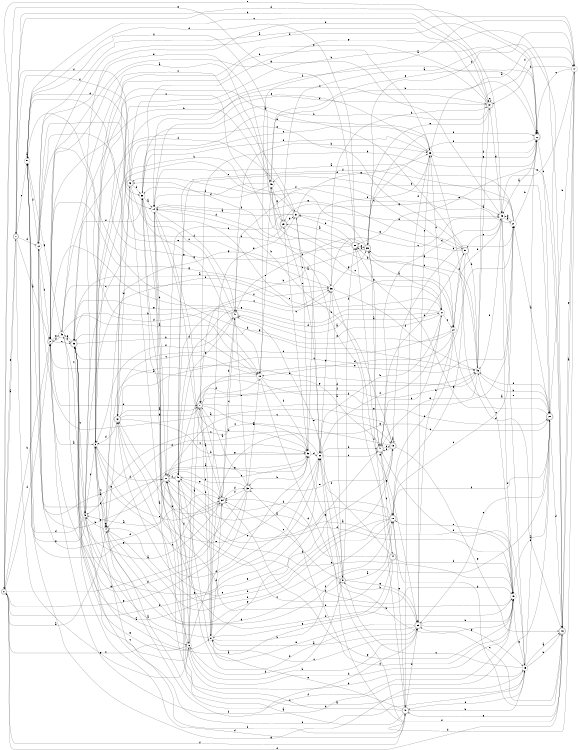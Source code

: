 digraph n42_9 {
__start0 [label="" shape="none"];

rankdir=LR;
size="8,5";

s0 [style="rounded,filled", color="black", fillcolor="white" shape="doublecircle", label="0"];
s1 [style="rounded,filled", color="black", fillcolor="white" shape="doublecircle", label="1"];
s2 [style="rounded,filled", color="black", fillcolor="white" shape="doublecircle", label="2"];
s3 [style="filled", color="black", fillcolor="white" shape="circle", label="3"];
s4 [style="filled", color="black", fillcolor="white" shape="circle", label="4"];
s5 [style="filled", color="black", fillcolor="white" shape="circle", label="5"];
s6 [style="filled", color="black", fillcolor="white" shape="circle", label="6"];
s7 [style="rounded,filled", color="black", fillcolor="white" shape="doublecircle", label="7"];
s8 [style="filled", color="black", fillcolor="white" shape="circle", label="8"];
s9 [style="rounded,filled", color="black", fillcolor="white" shape="doublecircle", label="9"];
s10 [style="rounded,filled", color="black", fillcolor="white" shape="doublecircle", label="10"];
s11 [style="rounded,filled", color="black", fillcolor="white" shape="doublecircle", label="11"];
s12 [style="filled", color="black", fillcolor="white" shape="circle", label="12"];
s13 [style="rounded,filled", color="black", fillcolor="white" shape="doublecircle", label="13"];
s14 [style="filled", color="black", fillcolor="white" shape="circle", label="14"];
s15 [style="filled", color="black", fillcolor="white" shape="circle", label="15"];
s16 [style="rounded,filled", color="black", fillcolor="white" shape="doublecircle", label="16"];
s17 [style="filled", color="black", fillcolor="white" shape="circle", label="17"];
s18 [style="filled", color="black", fillcolor="white" shape="circle", label="18"];
s19 [style="filled", color="black", fillcolor="white" shape="circle", label="19"];
s20 [style="rounded,filled", color="black", fillcolor="white" shape="doublecircle", label="20"];
s21 [style="filled", color="black", fillcolor="white" shape="circle", label="21"];
s22 [style="rounded,filled", color="black", fillcolor="white" shape="doublecircle", label="22"];
s23 [style="filled", color="black", fillcolor="white" shape="circle", label="23"];
s24 [style="filled", color="black", fillcolor="white" shape="circle", label="24"];
s25 [style="rounded,filled", color="black", fillcolor="white" shape="doublecircle", label="25"];
s26 [style="filled", color="black", fillcolor="white" shape="circle", label="26"];
s27 [style="filled", color="black", fillcolor="white" shape="circle", label="27"];
s28 [style="rounded,filled", color="black", fillcolor="white" shape="doublecircle", label="28"];
s29 [style="rounded,filled", color="black", fillcolor="white" shape="doublecircle", label="29"];
s30 [style="filled", color="black", fillcolor="white" shape="circle", label="30"];
s31 [style="rounded,filled", color="black", fillcolor="white" shape="doublecircle", label="31"];
s32 [style="filled", color="black", fillcolor="white" shape="circle", label="32"];
s33 [style="rounded,filled", color="black", fillcolor="white" shape="doublecircle", label="33"];
s34 [style="rounded,filled", color="black", fillcolor="white" shape="doublecircle", label="34"];
s35 [style="rounded,filled", color="black", fillcolor="white" shape="doublecircle", label="35"];
s36 [style="filled", color="black", fillcolor="white" shape="circle", label="36"];
s37 [style="rounded,filled", color="black", fillcolor="white" shape="doublecircle", label="37"];
s38 [style="filled", color="black", fillcolor="white" shape="circle", label="38"];
s39 [style="rounded,filled", color="black", fillcolor="white" shape="doublecircle", label="39"];
s40 [style="rounded,filled", color="black", fillcolor="white" shape="doublecircle", label="40"];
s41 [style="rounded,filled", color="black", fillcolor="white" shape="doublecircle", label="41"];
s42 [style="rounded,filled", color="black", fillcolor="white" shape="doublecircle", label="42"];
s43 [style="rounded,filled", color="black", fillcolor="white" shape="doublecircle", label="43"];
s44 [style="rounded,filled", color="black", fillcolor="white" shape="doublecircle", label="44"];
s45 [style="filled", color="black", fillcolor="white" shape="circle", label="45"];
s46 [style="filled", color="black", fillcolor="white" shape="circle", label="46"];
s47 [style="rounded,filled", color="black", fillcolor="white" shape="doublecircle", label="47"];
s48 [style="filled", color="black", fillcolor="white" shape="circle", label="48"];
s49 [style="filled", color="black", fillcolor="white" shape="circle", label="49"];
s50 [style="filled", color="black", fillcolor="white" shape="circle", label="50"];
s51 [style="rounded,filled", color="black", fillcolor="white" shape="doublecircle", label="51"];
s0 -> s1 [label="a"];
s0 -> s2 [label="b"];
s0 -> s8 [label="c"];
s0 -> s30 [label="d"];
s0 -> s23 [label="e"];
s0 -> s16 [label="f"];
s0 -> s34 [label="g"];
s1 -> s2 [label="a"];
s1 -> s37 [label="b"];
s1 -> s50 [label="c"];
s1 -> s12 [label="d"];
s1 -> s0 [label="e"];
s1 -> s38 [label="f"];
s1 -> s6 [label="g"];
s2 -> s3 [label="a"];
s2 -> s7 [label="b"];
s2 -> s35 [label="c"];
s2 -> s22 [label="d"];
s2 -> s49 [label="e"];
s2 -> s0 [label="f"];
s2 -> s36 [label="g"];
s3 -> s4 [label="a"];
s3 -> s45 [label="b"];
s3 -> s32 [label="c"];
s3 -> s11 [label="d"];
s3 -> s34 [label="e"];
s3 -> s47 [label="f"];
s3 -> s10 [label="g"];
s4 -> s0 [label="a"];
s4 -> s5 [label="b"];
s4 -> s3 [label="c"];
s4 -> s20 [label="d"];
s4 -> s4 [label="e"];
s4 -> s20 [label="f"];
s4 -> s42 [label="g"];
s5 -> s6 [label="a"];
s5 -> s17 [label="b"];
s5 -> s49 [label="c"];
s5 -> s50 [label="d"];
s5 -> s15 [label="e"];
s5 -> s3 [label="f"];
s5 -> s50 [label="g"];
s6 -> s7 [label="a"];
s6 -> s25 [label="b"];
s6 -> s35 [label="c"];
s6 -> s19 [label="d"];
s6 -> s32 [label="e"];
s6 -> s21 [label="f"];
s6 -> s35 [label="g"];
s7 -> s8 [label="a"];
s7 -> s8 [label="b"];
s7 -> s34 [label="c"];
s7 -> s46 [label="d"];
s7 -> s32 [label="e"];
s7 -> s46 [label="f"];
s7 -> s20 [label="g"];
s8 -> s5 [label="a"];
s8 -> s9 [label="b"];
s8 -> s25 [label="c"];
s8 -> s13 [label="d"];
s8 -> s31 [label="e"];
s8 -> s34 [label="f"];
s8 -> s20 [label="g"];
s9 -> s10 [label="a"];
s9 -> s25 [label="b"];
s9 -> s34 [label="c"];
s9 -> s6 [label="d"];
s9 -> s32 [label="e"];
s9 -> s28 [label="f"];
s9 -> s25 [label="g"];
s10 -> s11 [label="a"];
s10 -> s4 [label="b"];
s10 -> s21 [label="c"];
s10 -> s48 [label="d"];
s10 -> s47 [label="e"];
s10 -> s4 [label="f"];
s10 -> s4 [label="g"];
s11 -> s5 [label="a"];
s11 -> s12 [label="b"];
s11 -> s13 [label="c"];
s11 -> s48 [label="d"];
s11 -> s12 [label="e"];
s11 -> s19 [label="f"];
s11 -> s32 [label="g"];
s12 -> s13 [label="a"];
s12 -> s18 [label="b"];
s12 -> s24 [label="c"];
s12 -> s34 [label="d"];
s12 -> s45 [label="e"];
s12 -> s2 [label="f"];
s12 -> s36 [label="g"];
s13 -> s13 [label="a"];
s13 -> s14 [label="b"];
s13 -> s5 [label="c"];
s13 -> s21 [label="d"];
s13 -> s33 [label="e"];
s13 -> s41 [label="f"];
s13 -> s16 [label="g"];
s14 -> s15 [label="a"];
s14 -> s11 [label="b"];
s14 -> s37 [label="c"];
s14 -> s32 [label="d"];
s14 -> s19 [label="e"];
s14 -> s40 [label="f"];
s14 -> s51 [label="g"];
s15 -> s16 [label="a"];
s15 -> s16 [label="b"];
s15 -> s9 [label="c"];
s15 -> s47 [label="d"];
s15 -> s41 [label="e"];
s15 -> s22 [label="f"];
s15 -> s50 [label="g"];
s16 -> s17 [label="a"];
s16 -> s10 [label="b"];
s16 -> s25 [label="c"];
s16 -> s26 [label="d"];
s16 -> s28 [label="e"];
s16 -> s30 [label="f"];
s16 -> s47 [label="g"];
s17 -> s18 [label="a"];
s17 -> s20 [label="b"];
s17 -> s22 [label="c"];
s17 -> s30 [label="d"];
s17 -> s23 [label="e"];
s17 -> s37 [label="f"];
s17 -> s16 [label="g"];
s18 -> s2 [label="a"];
s18 -> s19 [label="b"];
s18 -> s35 [label="c"];
s18 -> s48 [label="d"];
s18 -> s45 [label="e"];
s18 -> s32 [label="f"];
s18 -> s41 [label="g"];
s19 -> s20 [label="a"];
s19 -> s38 [label="b"];
s19 -> s46 [label="c"];
s19 -> s33 [label="d"];
s19 -> s10 [label="e"];
s19 -> s4 [label="f"];
s19 -> s15 [label="g"];
s20 -> s21 [label="a"];
s20 -> s45 [label="b"];
s20 -> s25 [label="c"];
s20 -> s16 [label="d"];
s20 -> s46 [label="e"];
s20 -> s10 [label="f"];
s20 -> s28 [label="g"];
s21 -> s14 [label="a"];
s21 -> s22 [label="b"];
s21 -> s40 [label="c"];
s21 -> s23 [label="d"];
s21 -> s7 [label="e"];
s21 -> s48 [label="f"];
s21 -> s29 [label="g"];
s22 -> s23 [label="a"];
s22 -> s7 [label="b"];
s22 -> s20 [label="c"];
s22 -> s1 [label="d"];
s22 -> s3 [label="e"];
s22 -> s39 [label="f"];
s22 -> s22 [label="g"];
s23 -> s21 [label="a"];
s23 -> s24 [label="b"];
s23 -> s51 [label="c"];
s23 -> s19 [label="d"];
s23 -> s15 [label="e"];
s23 -> s46 [label="f"];
s23 -> s2 [label="g"];
s24 -> s20 [label="a"];
s24 -> s25 [label="b"];
s24 -> s42 [label="c"];
s24 -> s18 [label="d"];
s24 -> s10 [label="e"];
s24 -> s51 [label="f"];
s24 -> s35 [label="g"];
s25 -> s8 [label="a"];
s25 -> s19 [label="b"];
s25 -> s26 [label="c"];
s25 -> s11 [label="d"];
s25 -> s48 [label="e"];
s25 -> s2 [label="f"];
s25 -> s15 [label="g"];
s26 -> s17 [label="a"];
s26 -> s3 [label="b"];
s26 -> s27 [label="c"];
s26 -> s47 [label="d"];
s26 -> s42 [label="e"];
s26 -> s22 [label="f"];
s26 -> s22 [label="g"];
s27 -> s28 [label="a"];
s27 -> s30 [label="b"];
s27 -> s24 [label="c"];
s27 -> s48 [label="d"];
s27 -> s40 [label="e"];
s27 -> s30 [label="f"];
s27 -> s2 [label="g"];
s28 -> s29 [label="a"];
s28 -> s31 [label="b"];
s28 -> s39 [label="c"];
s28 -> s50 [label="d"];
s28 -> s0 [label="e"];
s28 -> s43 [label="f"];
s28 -> s4 [label="g"];
s29 -> s16 [label="a"];
s29 -> s24 [label="b"];
s29 -> s2 [label="c"];
s29 -> s14 [label="d"];
s29 -> s30 [label="e"];
s29 -> s50 [label="f"];
s29 -> s31 [label="g"];
s30 -> s31 [label="a"];
s30 -> s41 [label="b"];
s30 -> s41 [label="c"];
s30 -> s50 [label="d"];
s30 -> s42 [label="e"];
s30 -> s9 [label="f"];
s30 -> s36 [label="g"];
s31 -> s14 [label="a"];
s31 -> s3 [label="b"];
s31 -> s32 [label="c"];
s31 -> s23 [label="d"];
s31 -> s11 [label="e"];
s31 -> s49 [label="f"];
s31 -> s26 [label="g"];
s32 -> s4 [label="a"];
s32 -> s33 [label="b"];
s32 -> s29 [label="c"];
s32 -> s30 [label="d"];
s32 -> s48 [label="e"];
s32 -> s26 [label="f"];
s32 -> s11 [label="g"];
s33 -> s7 [label="a"];
s33 -> s11 [label="b"];
s33 -> s3 [label="c"];
s33 -> s2 [label="d"];
s33 -> s18 [label="e"];
s33 -> s34 [label="f"];
s33 -> s0 [label="g"];
s34 -> s35 [label="a"];
s34 -> s40 [label="b"];
s34 -> s40 [label="c"];
s34 -> s33 [label="d"];
s34 -> s42 [label="e"];
s34 -> s14 [label="f"];
s34 -> s19 [label="g"];
s35 -> s36 [label="a"];
s35 -> s18 [label="b"];
s35 -> s5 [label="c"];
s35 -> s47 [label="d"];
s35 -> s30 [label="e"];
s35 -> s38 [label="f"];
s35 -> s49 [label="g"];
s36 -> s9 [label="a"];
s36 -> s37 [label="b"];
s36 -> s23 [label="c"];
s36 -> s46 [label="d"];
s36 -> s5 [label="e"];
s36 -> s25 [label="f"];
s36 -> s39 [label="g"];
s37 -> s12 [label="a"];
s37 -> s38 [label="b"];
s37 -> s37 [label="c"];
s37 -> s14 [label="d"];
s37 -> s39 [label="e"];
s37 -> s42 [label="f"];
s37 -> s23 [label="g"];
s38 -> s14 [label="a"];
s38 -> s19 [label="b"];
s38 -> s26 [label="c"];
s38 -> s19 [label="d"];
s38 -> s27 [label="e"];
s38 -> s26 [label="f"];
s38 -> s16 [label="g"];
s39 -> s28 [label="a"];
s39 -> s7 [label="b"];
s39 -> s40 [label="c"];
s39 -> s17 [label="d"];
s39 -> s3 [label="e"];
s39 -> s22 [label="f"];
s39 -> s41 [label="g"];
s40 -> s27 [label="a"];
s40 -> s26 [label="b"];
s40 -> s38 [label="c"];
s40 -> s35 [label="d"];
s40 -> s33 [label="e"];
s40 -> s3 [label="f"];
s40 -> s35 [label="g"];
s41 -> s39 [label="a"];
s41 -> s27 [label="b"];
s41 -> s13 [label="c"];
s41 -> s23 [label="d"];
s41 -> s42 [label="e"];
s41 -> s44 [label="f"];
s41 -> s10 [label="g"];
s42 -> s7 [label="a"];
s42 -> s32 [label="b"];
s42 -> s21 [label="c"];
s42 -> s3 [label="d"];
s42 -> s43 [label="e"];
s42 -> s30 [label="f"];
s42 -> s7 [label="g"];
s43 -> s6 [label="a"];
s43 -> s22 [label="b"];
s43 -> s5 [label="c"];
s43 -> s38 [label="d"];
s43 -> s26 [label="e"];
s43 -> s1 [label="f"];
s43 -> s18 [label="g"];
s44 -> s35 [label="a"];
s44 -> s45 [label="b"];
s44 -> s11 [label="c"];
s44 -> s34 [label="d"];
s44 -> s40 [label="e"];
s44 -> s19 [label="f"];
s44 -> s8 [label="g"];
s45 -> s2 [label="a"];
s45 -> s22 [label="b"];
s45 -> s27 [label="c"];
s45 -> s14 [label="d"];
s45 -> s22 [label="e"];
s45 -> s38 [label="f"];
s45 -> s29 [label="g"];
s46 -> s37 [label="a"];
s46 -> s20 [label="b"];
s46 -> s39 [label="c"];
s46 -> s4 [label="d"];
s46 -> s41 [label="e"];
s46 -> s17 [label="f"];
s46 -> s39 [label="g"];
s47 -> s11 [label="a"];
s47 -> s15 [label="b"];
s47 -> s48 [label="c"];
s47 -> s25 [label="d"];
s47 -> s8 [label="e"];
s47 -> s0 [label="f"];
s47 -> s28 [label="g"];
s48 -> s19 [label="a"];
s48 -> s15 [label="b"];
s48 -> s36 [label="c"];
s48 -> s23 [label="d"];
s48 -> s34 [label="e"];
s48 -> s6 [label="f"];
s48 -> s40 [label="g"];
s49 -> s18 [label="a"];
s49 -> s35 [label="b"];
s49 -> s31 [label="c"];
s49 -> s2 [label="d"];
s49 -> s13 [label="e"];
s49 -> s24 [label="f"];
s49 -> s50 [label="g"];
s50 -> s50 [label="a"];
s50 -> s46 [label="b"];
s50 -> s37 [label="c"];
s50 -> s14 [label="d"];
s50 -> s36 [label="e"];
s50 -> s12 [label="f"];
s50 -> s34 [label="g"];
s51 -> s35 [label="a"];
s51 -> s46 [label="b"];
s51 -> s10 [label="c"];
s51 -> s41 [label="d"];
s51 -> s3 [label="e"];
s51 -> s43 [label="f"];
s51 -> s31 [label="g"];

}
